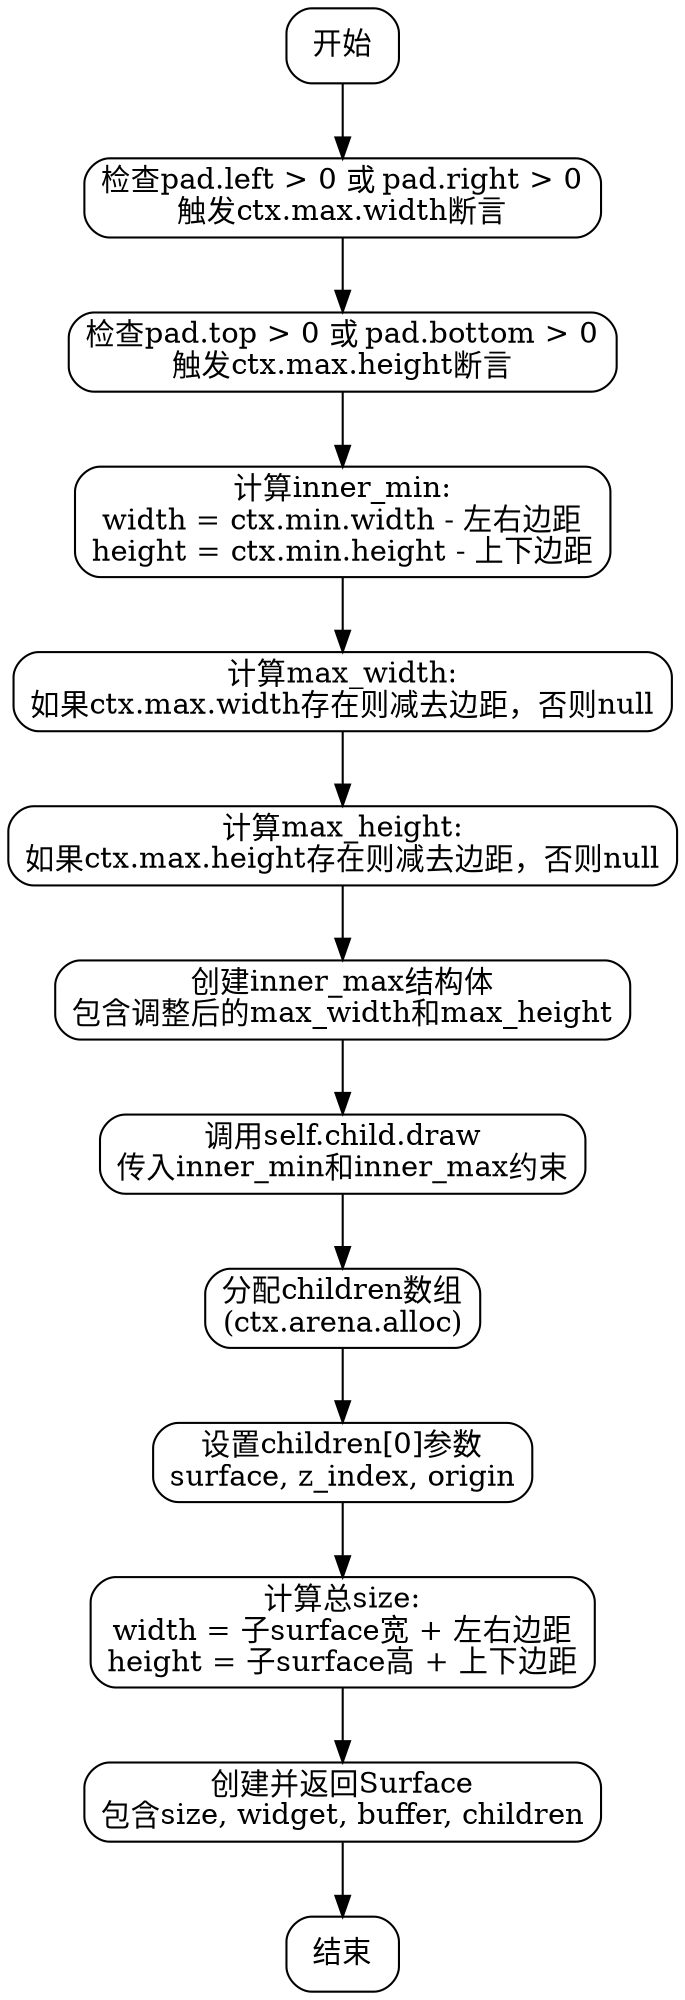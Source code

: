 
digraph draw_flowchart {
    node [shape=rectangle, style=rounded];
    start [label="开始"];
    check_left_right [label="检查pad.left > 0 或 pad.right > 0\n触发ctx.max.width断言"];
    check_top_bottom [label="检查pad.top > 0 或 pad.bottom > 0\n触发ctx.max.height断言"];
    calc_inner_min [label="计算inner_min:\nwidth = ctx.min.width - 左右边距\nheight = ctx.min.height - 上下边距"];
    calc_max_width [label="计算max_width:\n如果ctx.max.width存在则减去边距，否则null"];
    calc_max_height [label="计算max_height:\n如果ctx.max.height存在则减去边距，否则null"];
    create_inner_max [label="创建inner_max结构体\n包含调整后的max_width和max_height"];
    call_child_draw [label="调用self.child.draw\n传入inner_min和inner_max约束"];
    alloc_children [label="分配children数组\n(ctx.arena.alloc)"];
    setup_child [label="设置children[0]参数\nsurface, z_index, origin"];
    calc_total_size [label="计算总size:\nwidth = 子surface宽 + 左右边距\nheight = 子surface高 + 上下边距"];
    create_surface [label="创建并返回Surface\n包含size, widget, buffer, children"];
    end [label="结束"];

    start -> check_left_right;
    check_left_right -> check_top_bottom;
    check_top_bottom -> calc_inner_min;
    calc_inner_min -> calc_max_width;
    calc_max_width -> calc_max_height;
    calc_max_height -> create_inner_max;
    create_inner_max -> call_child_draw;
    call_child_draw -> alloc_children;
    alloc_children -> setup_child;
    setup_child -> calc_total_size;
    calc_total_size -> create_surface;
    create_surface -> end;
}

